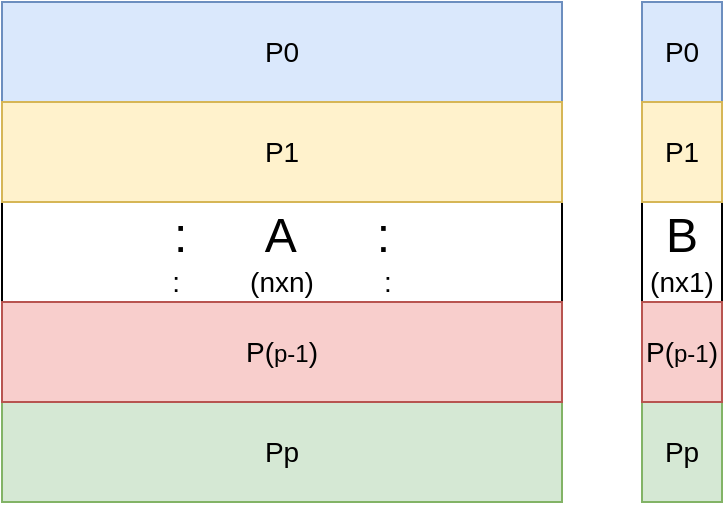 <mxfile version="12.6.5" type="device"><diagram id="H_h7Hl5mrDQ-EnjyvKW3" name="Page-1"><mxGraphModel dx="706" dy="522" grid="1" gridSize="10" guides="1" tooltips="1" connect="1" arrows="1" fold="1" page="1" pageScale="1" pageWidth="850" pageHeight="1100" math="0" shadow="0"><root><mxCell id="0"/><mxCell id="1" parent="0"/><mxCell id="L82x_9-9bwtQfNmgDh5q-1" value="&lt;font&gt;&lt;span style=&quot;font-size: 24px&quot;&gt;:&amp;nbsp; &amp;nbsp; &amp;nbsp; A&lt;/span&gt;&lt;span style=&quot;font-size: 24px&quot;&gt;&amp;nbsp; &amp;nbsp; &amp;nbsp;&amp;nbsp;:&lt;/span&gt;&lt;br&gt;&lt;font style=&quot;font-size: 14px&quot;&gt;&amp;nbsp; &amp;nbsp; &amp;nbsp; &amp;nbsp; &amp;nbsp; &amp;nbsp; &amp;nbsp; &amp;nbsp; &amp;nbsp;:&amp;nbsp; &amp;nbsp; &amp;nbsp; &amp;nbsp; &amp;nbsp;(nxn)&lt;/font&gt;&lt;span style=&quot;font-size: 14px&quot;&gt;&amp;nbsp; &amp;nbsp; &amp;nbsp; &amp;nbsp; &amp;nbsp;:&amp;nbsp; &amp;nbsp; &amp;nbsp; &amp;nbsp; &amp;nbsp; &amp;nbsp; &amp;nbsp; &amp;nbsp;&amp;nbsp;&amp;nbsp;&lt;/span&gt;&lt;br&gt;&lt;/font&gt;" style="rounded=0;whiteSpace=wrap;html=1;" vertex="1" parent="1"><mxGeometry x="160" y="170" width="280" height="250" as="geometry"/></mxCell><mxCell id="L82x_9-9bwtQfNmgDh5q-4" value="&lt;font&gt;&lt;span style=&quot;font-size: 24px&quot;&gt;B&lt;/span&gt;&lt;br&gt;&lt;font style=&quot;font-size: 14px&quot;&gt;(nx1)&lt;/font&gt;&lt;br&gt;&lt;/font&gt;" style="rounded=0;whiteSpace=wrap;html=1;" vertex="1" parent="1"><mxGeometry x="480" y="170" width="40" height="250" as="geometry"/></mxCell><mxCell id="L82x_9-9bwtQfNmgDh5q-6" value="&lt;font style=&quot;font-size: 14px&quot;&gt;P0&lt;/font&gt;" style="rounded=0;whiteSpace=wrap;html=1;fillColor=#dae8fc;strokeColor=#6c8ebf;" vertex="1" parent="1"><mxGeometry x="160" y="170" width="280" height="50" as="geometry"/></mxCell><mxCell id="L82x_9-9bwtQfNmgDh5q-7" value="&lt;font style=&quot;font-size: 14px&quot;&gt;P0&lt;/font&gt;" style="rounded=0;whiteSpace=wrap;html=1;fillColor=#dae8fc;strokeColor=#6c8ebf;" vertex="1" parent="1"><mxGeometry x="480" y="170" width="40" height="50" as="geometry"/></mxCell><mxCell id="L82x_9-9bwtQfNmgDh5q-8" value="&lt;font style=&quot;font-size: 14px&quot;&gt;P1&lt;/font&gt;" style="rounded=0;whiteSpace=wrap;html=1;fillColor=#fff2cc;strokeColor=#d6b656;" vertex="1" parent="1"><mxGeometry x="160" y="220" width="280" height="50" as="geometry"/></mxCell><mxCell id="L82x_9-9bwtQfNmgDh5q-9" value="&lt;span style=&quot;font-size: 14px&quot;&gt;P1&lt;/span&gt;" style="rounded=0;whiteSpace=wrap;html=1;fillColor=#fff2cc;strokeColor=#d6b656;" vertex="1" parent="1"><mxGeometry x="480" y="220" width="40" height="50" as="geometry"/></mxCell><mxCell id="L82x_9-9bwtQfNmgDh5q-11" value="&lt;font style=&quot;font-size: 14px&quot;&gt;Pp&lt;/font&gt;" style="rounded=0;whiteSpace=wrap;html=1;fillColor=#d5e8d4;strokeColor=#82b366;" vertex="1" parent="1"><mxGeometry x="160" y="370" width="280" height="50" as="geometry"/></mxCell><mxCell id="L82x_9-9bwtQfNmgDh5q-12" value="&lt;span style=&quot;font-size: 14px&quot;&gt;Pp&lt;/span&gt;" style="rounded=0;whiteSpace=wrap;html=1;fillColor=#d5e8d4;strokeColor=#82b366;" vertex="1" parent="1"><mxGeometry x="480" y="370" width="40" height="50" as="geometry"/></mxCell><mxCell id="L82x_9-9bwtQfNmgDh5q-13" value="&lt;span style=&quot;font-size: 14px&quot;&gt;P(&lt;/span&gt;&lt;font style=&quot;font-size: 12px&quot;&gt;p-1&lt;/font&gt;&lt;span style=&quot;font-size: 14px&quot;&gt;)&lt;/span&gt;" style="rounded=0;whiteSpace=wrap;html=1;fillColor=#f8cecc;strokeColor=#b85450;" vertex="1" parent="1"><mxGeometry x="160" y="320" width="280" height="50" as="geometry"/></mxCell><mxCell id="L82x_9-9bwtQfNmgDh5q-14" value="&lt;span style=&quot;font-size: 14px&quot;&gt;P(&lt;/span&gt;&lt;font style=&quot;font-size: 12px&quot;&gt;p-1&lt;/font&gt;&lt;span style=&quot;font-size: 14px&quot;&gt;)&lt;/span&gt;" style="rounded=0;whiteSpace=wrap;html=1;fillColor=#f8cecc;strokeColor=#b85450;" vertex="1" parent="1"><mxGeometry x="480" y="320" width="40" height="50" as="geometry"/></mxCell></root></mxGraphModel></diagram></mxfile>